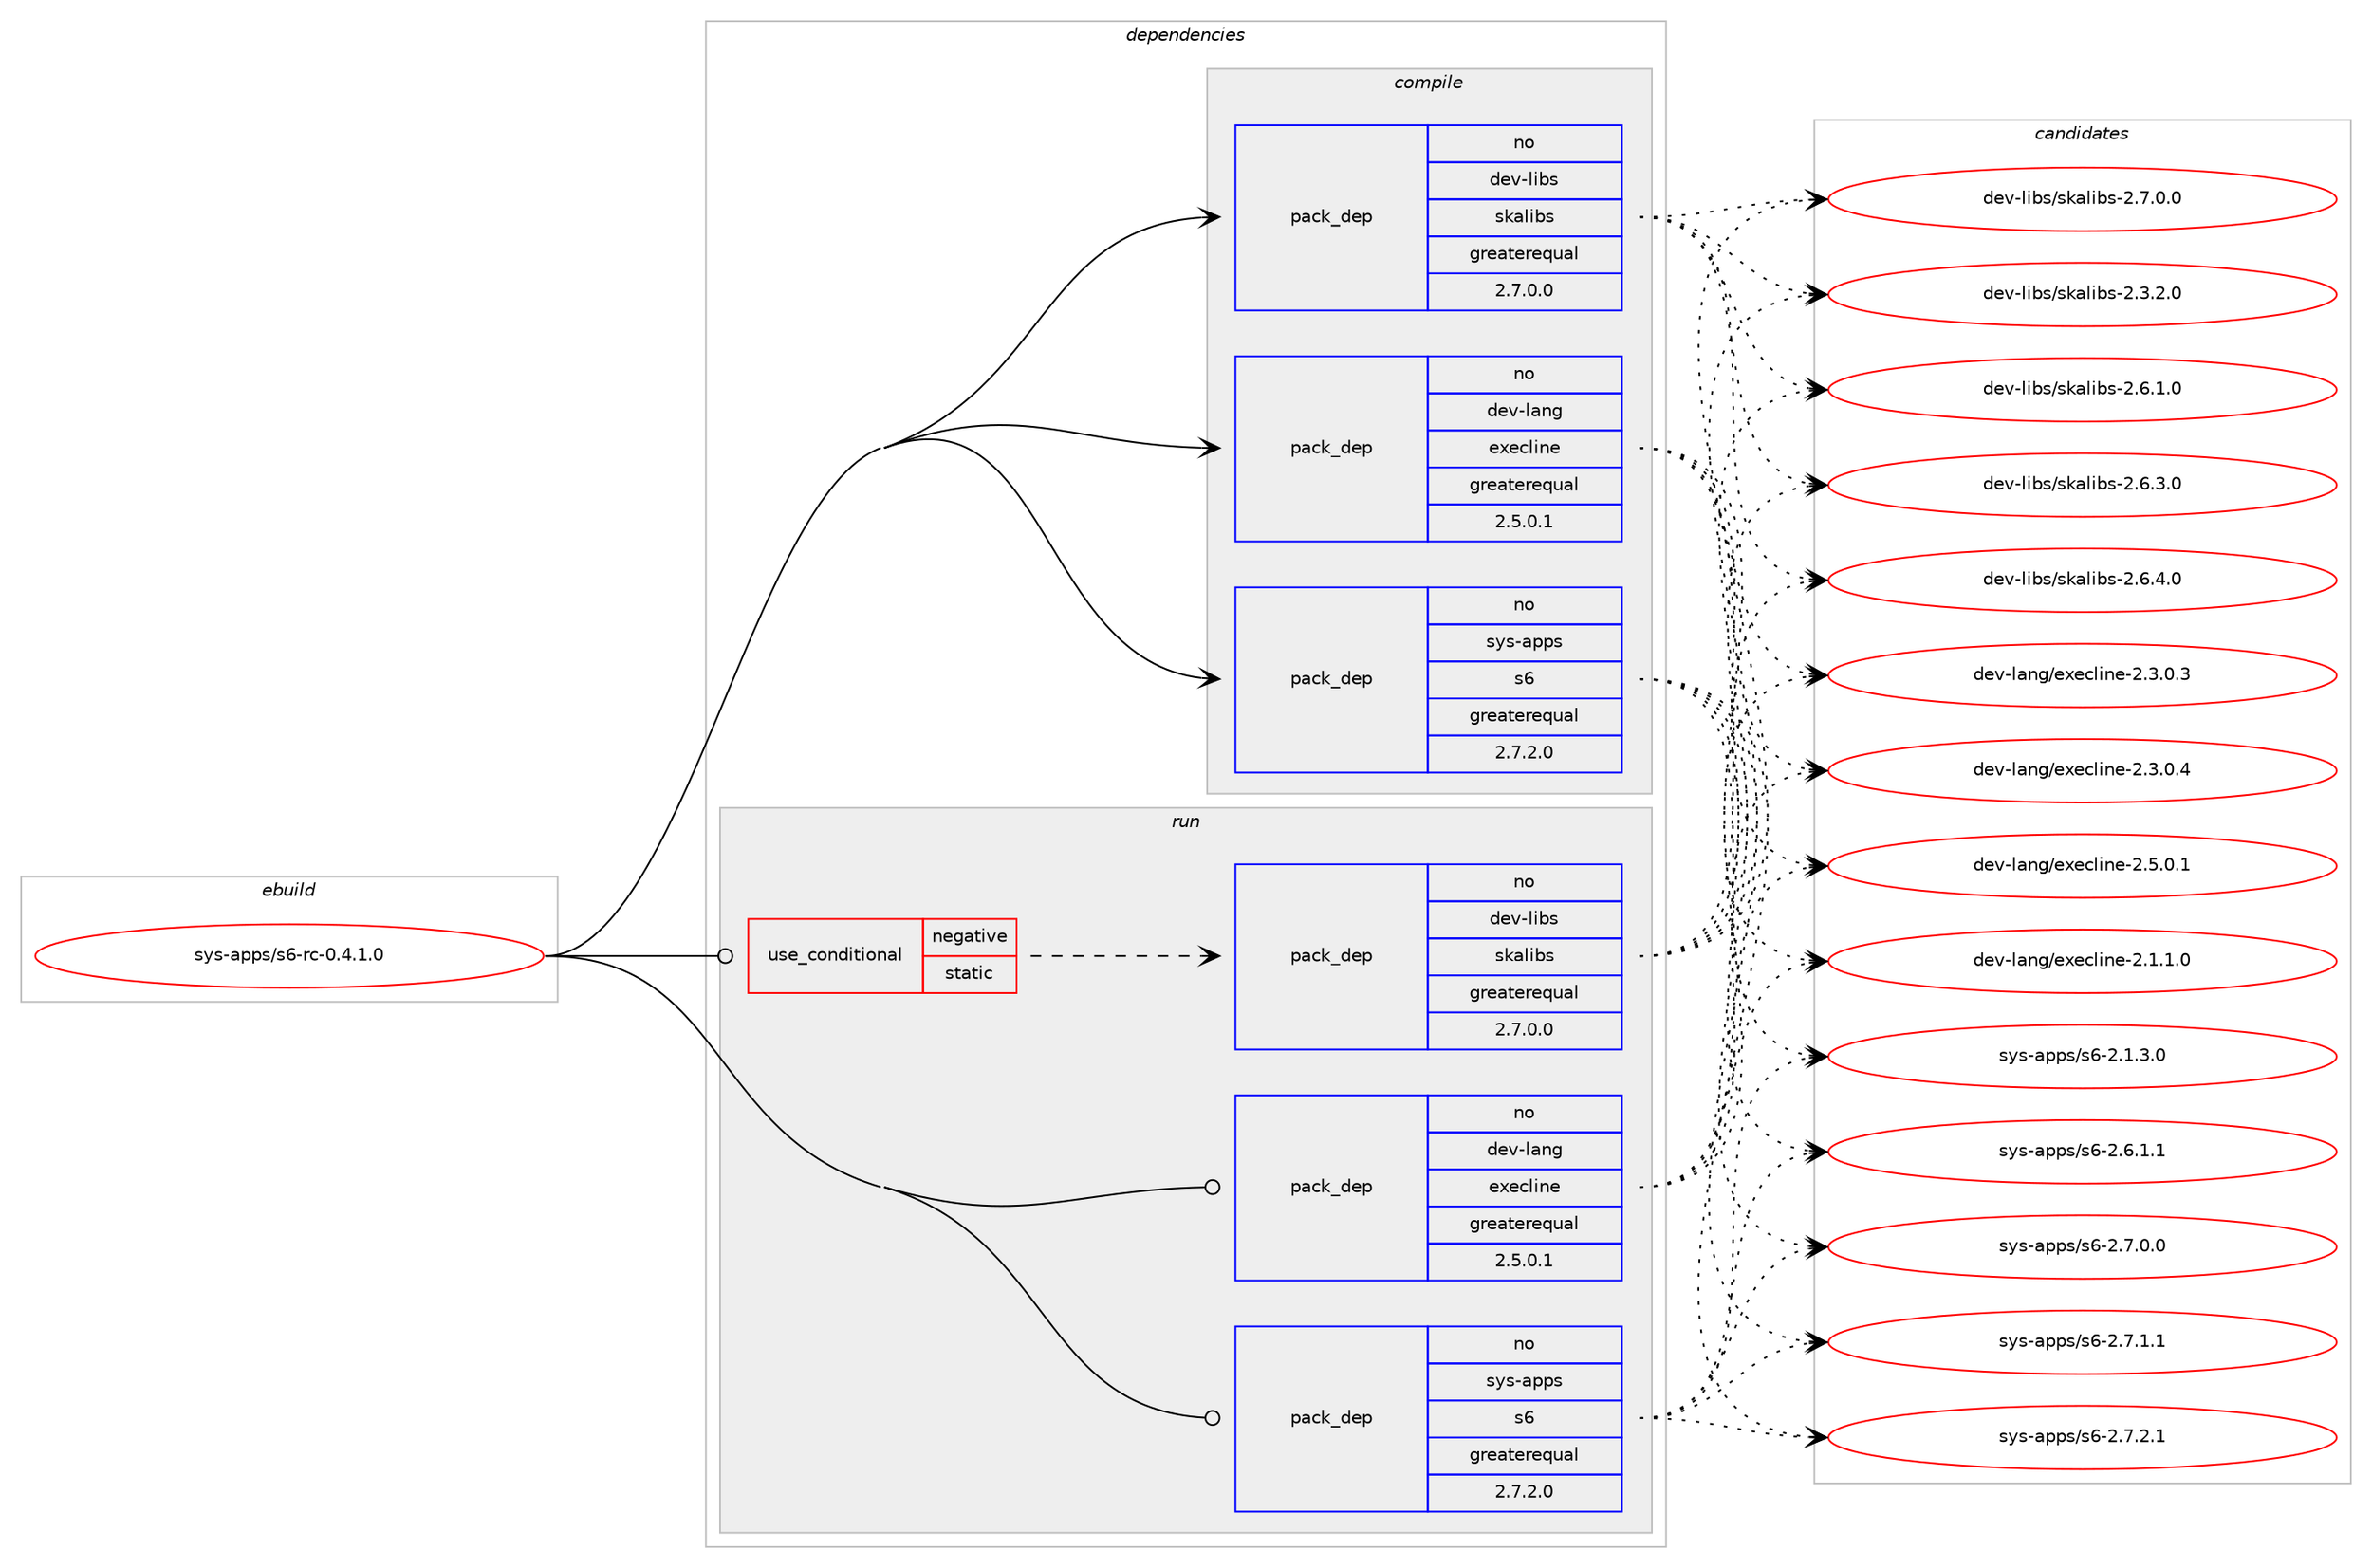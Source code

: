 digraph prolog {

# *************
# Graph options
# *************

newrank=true;
concentrate=true;
compound=true;
graph [rankdir=LR,fontname=Helvetica,fontsize=10,ranksep=1.5];#, ranksep=2.5, nodesep=0.2];
edge  [arrowhead=vee];
node  [fontname=Helvetica,fontsize=10];

# **********
# The ebuild
# **********

subgraph cluster_leftcol {
color=gray;
rank=same;
label=<<i>ebuild</i>>;
id [label="sys-apps/s6-rc-0.4.1.0", color=red, width=4, href="../sys-apps/s6-rc-0.4.1.0.svg"];
}

# ****************
# The dependencies
# ****************

subgraph cluster_midcol {
color=gray;
label=<<i>dependencies</i>>;
subgraph cluster_compile {
fillcolor="#eeeeee";
style=filled;
label=<<i>compile</i>>;
subgraph pack1229407 {
dependency1714534 [label=<<TABLE BORDER="0" CELLBORDER="1" CELLSPACING="0" CELLPADDING="4" WIDTH="220"><TR><TD ROWSPAN="6" CELLPADDING="30">pack_dep</TD></TR><TR><TD WIDTH="110">no</TD></TR><TR><TD>dev-lang</TD></TR><TR><TD>execline</TD></TR><TR><TD>greaterequal</TD></TR><TR><TD>2.5.0.1</TD></TR></TABLE>>, shape=none, color=blue];
}
id:e -> dependency1714534:w [weight=20,style="solid",arrowhead="vee"];
subgraph pack1229408 {
dependency1714535 [label=<<TABLE BORDER="0" CELLBORDER="1" CELLSPACING="0" CELLPADDING="4" WIDTH="220"><TR><TD ROWSPAN="6" CELLPADDING="30">pack_dep</TD></TR><TR><TD WIDTH="110">no</TD></TR><TR><TD>dev-libs</TD></TR><TR><TD>skalibs</TD></TR><TR><TD>greaterequal</TD></TR><TR><TD>2.7.0.0</TD></TR></TABLE>>, shape=none, color=blue];
}
id:e -> dependency1714535:w [weight=20,style="solid",arrowhead="vee"];
subgraph pack1229409 {
dependency1714536 [label=<<TABLE BORDER="0" CELLBORDER="1" CELLSPACING="0" CELLPADDING="4" WIDTH="220"><TR><TD ROWSPAN="6" CELLPADDING="30">pack_dep</TD></TR><TR><TD WIDTH="110">no</TD></TR><TR><TD>sys-apps</TD></TR><TR><TD>s6</TD></TR><TR><TD>greaterequal</TD></TR><TR><TD>2.7.2.0</TD></TR></TABLE>>, shape=none, color=blue];
}
id:e -> dependency1714536:w [weight=20,style="solid",arrowhead="vee"];
}
subgraph cluster_compileandrun {
fillcolor="#eeeeee";
style=filled;
label=<<i>compile and run</i>>;
}
subgraph cluster_run {
fillcolor="#eeeeee";
style=filled;
label=<<i>run</i>>;
subgraph cond457095 {
dependency1714537 [label=<<TABLE BORDER="0" CELLBORDER="1" CELLSPACING="0" CELLPADDING="4"><TR><TD ROWSPAN="3" CELLPADDING="10">use_conditional</TD></TR><TR><TD>negative</TD></TR><TR><TD>static</TD></TR></TABLE>>, shape=none, color=red];
subgraph pack1229410 {
dependency1714538 [label=<<TABLE BORDER="0" CELLBORDER="1" CELLSPACING="0" CELLPADDING="4" WIDTH="220"><TR><TD ROWSPAN="6" CELLPADDING="30">pack_dep</TD></TR><TR><TD WIDTH="110">no</TD></TR><TR><TD>dev-libs</TD></TR><TR><TD>skalibs</TD></TR><TR><TD>greaterequal</TD></TR><TR><TD>2.7.0.0</TD></TR></TABLE>>, shape=none, color=blue];
}
dependency1714537:e -> dependency1714538:w [weight=20,style="dashed",arrowhead="vee"];
}
id:e -> dependency1714537:w [weight=20,style="solid",arrowhead="odot"];
subgraph pack1229411 {
dependency1714539 [label=<<TABLE BORDER="0" CELLBORDER="1" CELLSPACING="0" CELLPADDING="4" WIDTH="220"><TR><TD ROWSPAN="6" CELLPADDING="30">pack_dep</TD></TR><TR><TD WIDTH="110">no</TD></TR><TR><TD>dev-lang</TD></TR><TR><TD>execline</TD></TR><TR><TD>greaterequal</TD></TR><TR><TD>2.5.0.1</TD></TR></TABLE>>, shape=none, color=blue];
}
id:e -> dependency1714539:w [weight=20,style="solid",arrowhead="odot"];
subgraph pack1229412 {
dependency1714540 [label=<<TABLE BORDER="0" CELLBORDER="1" CELLSPACING="0" CELLPADDING="4" WIDTH="220"><TR><TD ROWSPAN="6" CELLPADDING="30">pack_dep</TD></TR><TR><TD WIDTH="110">no</TD></TR><TR><TD>sys-apps</TD></TR><TR><TD>s6</TD></TR><TR><TD>greaterequal</TD></TR><TR><TD>2.7.2.0</TD></TR></TABLE>>, shape=none, color=blue];
}
id:e -> dependency1714540:w [weight=20,style="solid",arrowhead="odot"];
}
}

# **************
# The candidates
# **************

subgraph cluster_choices {
rank=same;
color=gray;
label=<<i>candidates</i>>;

subgraph choice1229407 {
color=black;
nodesep=1;
choice100101118451089711010347101120101991081051101014550464946494648 [label="dev-lang/execline-2.1.1.0", color=red, width=4,href="../dev-lang/execline-2.1.1.0.svg"];
choice100101118451089711010347101120101991081051101014550465146484651 [label="dev-lang/execline-2.3.0.3", color=red, width=4,href="../dev-lang/execline-2.3.0.3.svg"];
choice100101118451089711010347101120101991081051101014550465146484652 [label="dev-lang/execline-2.3.0.4", color=red, width=4,href="../dev-lang/execline-2.3.0.4.svg"];
choice100101118451089711010347101120101991081051101014550465346484649 [label="dev-lang/execline-2.5.0.1", color=red, width=4,href="../dev-lang/execline-2.5.0.1.svg"];
dependency1714534:e -> choice100101118451089711010347101120101991081051101014550464946494648:w [style=dotted,weight="100"];
dependency1714534:e -> choice100101118451089711010347101120101991081051101014550465146484651:w [style=dotted,weight="100"];
dependency1714534:e -> choice100101118451089711010347101120101991081051101014550465146484652:w [style=dotted,weight="100"];
dependency1714534:e -> choice100101118451089711010347101120101991081051101014550465346484649:w [style=dotted,weight="100"];
}
subgraph choice1229408 {
color=black;
nodesep=1;
choice10010111845108105981154711510797108105981154550465146504648 [label="dev-libs/skalibs-2.3.2.0", color=red, width=4,href="../dev-libs/skalibs-2.3.2.0.svg"];
choice10010111845108105981154711510797108105981154550465446494648 [label="dev-libs/skalibs-2.6.1.0", color=red, width=4,href="../dev-libs/skalibs-2.6.1.0.svg"];
choice10010111845108105981154711510797108105981154550465446514648 [label="dev-libs/skalibs-2.6.3.0", color=red, width=4,href="../dev-libs/skalibs-2.6.3.0.svg"];
choice10010111845108105981154711510797108105981154550465446524648 [label="dev-libs/skalibs-2.6.4.0", color=red, width=4,href="../dev-libs/skalibs-2.6.4.0.svg"];
choice10010111845108105981154711510797108105981154550465546484648 [label="dev-libs/skalibs-2.7.0.0", color=red, width=4,href="../dev-libs/skalibs-2.7.0.0.svg"];
dependency1714535:e -> choice10010111845108105981154711510797108105981154550465146504648:w [style=dotted,weight="100"];
dependency1714535:e -> choice10010111845108105981154711510797108105981154550465446494648:w [style=dotted,weight="100"];
dependency1714535:e -> choice10010111845108105981154711510797108105981154550465446514648:w [style=dotted,weight="100"];
dependency1714535:e -> choice10010111845108105981154711510797108105981154550465446524648:w [style=dotted,weight="100"];
dependency1714535:e -> choice10010111845108105981154711510797108105981154550465546484648:w [style=dotted,weight="100"];
}
subgraph choice1229409 {
color=black;
nodesep=1;
choice115121115459711211211547115544550464946514648 [label="sys-apps/s6-2.1.3.0", color=red, width=4,href="../sys-apps/s6-2.1.3.0.svg"];
choice115121115459711211211547115544550465446494649 [label="sys-apps/s6-2.6.1.1", color=red, width=4,href="../sys-apps/s6-2.6.1.1.svg"];
choice115121115459711211211547115544550465546484648 [label="sys-apps/s6-2.7.0.0", color=red, width=4,href="../sys-apps/s6-2.7.0.0.svg"];
choice115121115459711211211547115544550465546494649 [label="sys-apps/s6-2.7.1.1", color=red, width=4,href="../sys-apps/s6-2.7.1.1.svg"];
choice115121115459711211211547115544550465546504649 [label="sys-apps/s6-2.7.2.1", color=red, width=4,href="../sys-apps/s6-2.7.2.1.svg"];
dependency1714536:e -> choice115121115459711211211547115544550464946514648:w [style=dotted,weight="100"];
dependency1714536:e -> choice115121115459711211211547115544550465446494649:w [style=dotted,weight="100"];
dependency1714536:e -> choice115121115459711211211547115544550465546484648:w [style=dotted,weight="100"];
dependency1714536:e -> choice115121115459711211211547115544550465546494649:w [style=dotted,weight="100"];
dependency1714536:e -> choice115121115459711211211547115544550465546504649:w [style=dotted,weight="100"];
}
subgraph choice1229410 {
color=black;
nodesep=1;
choice10010111845108105981154711510797108105981154550465146504648 [label="dev-libs/skalibs-2.3.2.0", color=red, width=4,href="../dev-libs/skalibs-2.3.2.0.svg"];
choice10010111845108105981154711510797108105981154550465446494648 [label="dev-libs/skalibs-2.6.1.0", color=red, width=4,href="../dev-libs/skalibs-2.6.1.0.svg"];
choice10010111845108105981154711510797108105981154550465446514648 [label="dev-libs/skalibs-2.6.3.0", color=red, width=4,href="../dev-libs/skalibs-2.6.3.0.svg"];
choice10010111845108105981154711510797108105981154550465446524648 [label="dev-libs/skalibs-2.6.4.0", color=red, width=4,href="../dev-libs/skalibs-2.6.4.0.svg"];
choice10010111845108105981154711510797108105981154550465546484648 [label="dev-libs/skalibs-2.7.0.0", color=red, width=4,href="../dev-libs/skalibs-2.7.0.0.svg"];
dependency1714538:e -> choice10010111845108105981154711510797108105981154550465146504648:w [style=dotted,weight="100"];
dependency1714538:e -> choice10010111845108105981154711510797108105981154550465446494648:w [style=dotted,weight="100"];
dependency1714538:e -> choice10010111845108105981154711510797108105981154550465446514648:w [style=dotted,weight="100"];
dependency1714538:e -> choice10010111845108105981154711510797108105981154550465446524648:w [style=dotted,weight="100"];
dependency1714538:e -> choice10010111845108105981154711510797108105981154550465546484648:w [style=dotted,weight="100"];
}
subgraph choice1229411 {
color=black;
nodesep=1;
choice100101118451089711010347101120101991081051101014550464946494648 [label="dev-lang/execline-2.1.1.0", color=red, width=4,href="../dev-lang/execline-2.1.1.0.svg"];
choice100101118451089711010347101120101991081051101014550465146484651 [label="dev-lang/execline-2.3.0.3", color=red, width=4,href="../dev-lang/execline-2.3.0.3.svg"];
choice100101118451089711010347101120101991081051101014550465146484652 [label="dev-lang/execline-2.3.0.4", color=red, width=4,href="../dev-lang/execline-2.3.0.4.svg"];
choice100101118451089711010347101120101991081051101014550465346484649 [label="dev-lang/execline-2.5.0.1", color=red, width=4,href="../dev-lang/execline-2.5.0.1.svg"];
dependency1714539:e -> choice100101118451089711010347101120101991081051101014550464946494648:w [style=dotted,weight="100"];
dependency1714539:e -> choice100101118451089711010347101120101991081051101014550465146484651:w [style=dotted,weight="100"];
dependency1714539:e -> choice100101118451089711010347101120101991081051101014550465146484652:w [style=dotted,weight="100"];
dependency1714539:e -> choice100101118451089711010347101120101991081051101014550465346484649:w [style=dotted,weight="100"];
}
subgraph choice1229412 {
color=black;
nodesep=1;
choice115121115459711211211547115544550464946514648 [label="sys-apps/s6-2.1.3.0", color=red, width=4,href="../sys-apps/s6-2.1.3.0.svg"];
choice115121115459711211211547115544550465446494649 [label="sys-apps/s6-2.6.1.1", color=red, width=4,href="../sys-apps/s6-2.6.1.1.svg"];
choice115121115459711211211547115544550465546484648 [label="sys-apps/s6-2.7.0.0", color=red, width=4,href="../sys-apps/s6-2.7.0.0.svg"];
choice115121115459711211211547115544550465546494649 [label="sys-apps/s6-2.7.1.1", color=red, width=4,href="../sys-apps/s6-2.7.1.1.svg"];
choice115121115459711211211547115544550465546504649 [label="sys-apps/s6-2.7.2.1", color=red, width=4,href="../sys-apps/s6-2.7.2.1.svg"];
dependency1714540:e -> choice115121115459711211211547115544550464946514648:w [style=dotted,weight="100"];
dependency1714540:e -> choice115121115459711211211547115544550465446494649:w [style=dotted,weight="100"];
dependency1714540:e -> choice115121115459711211211547115544550465546484648:w [style=dotted,weight="100"];
dependency1714540:e -> choice115121115459711211211547115544550465546494649:w [style=dotted,weight="100"];
dependency1714540:e -> choice115121115459711211211547115544550465546504649:w [style=dotted,weight="100"];
}
}

}
